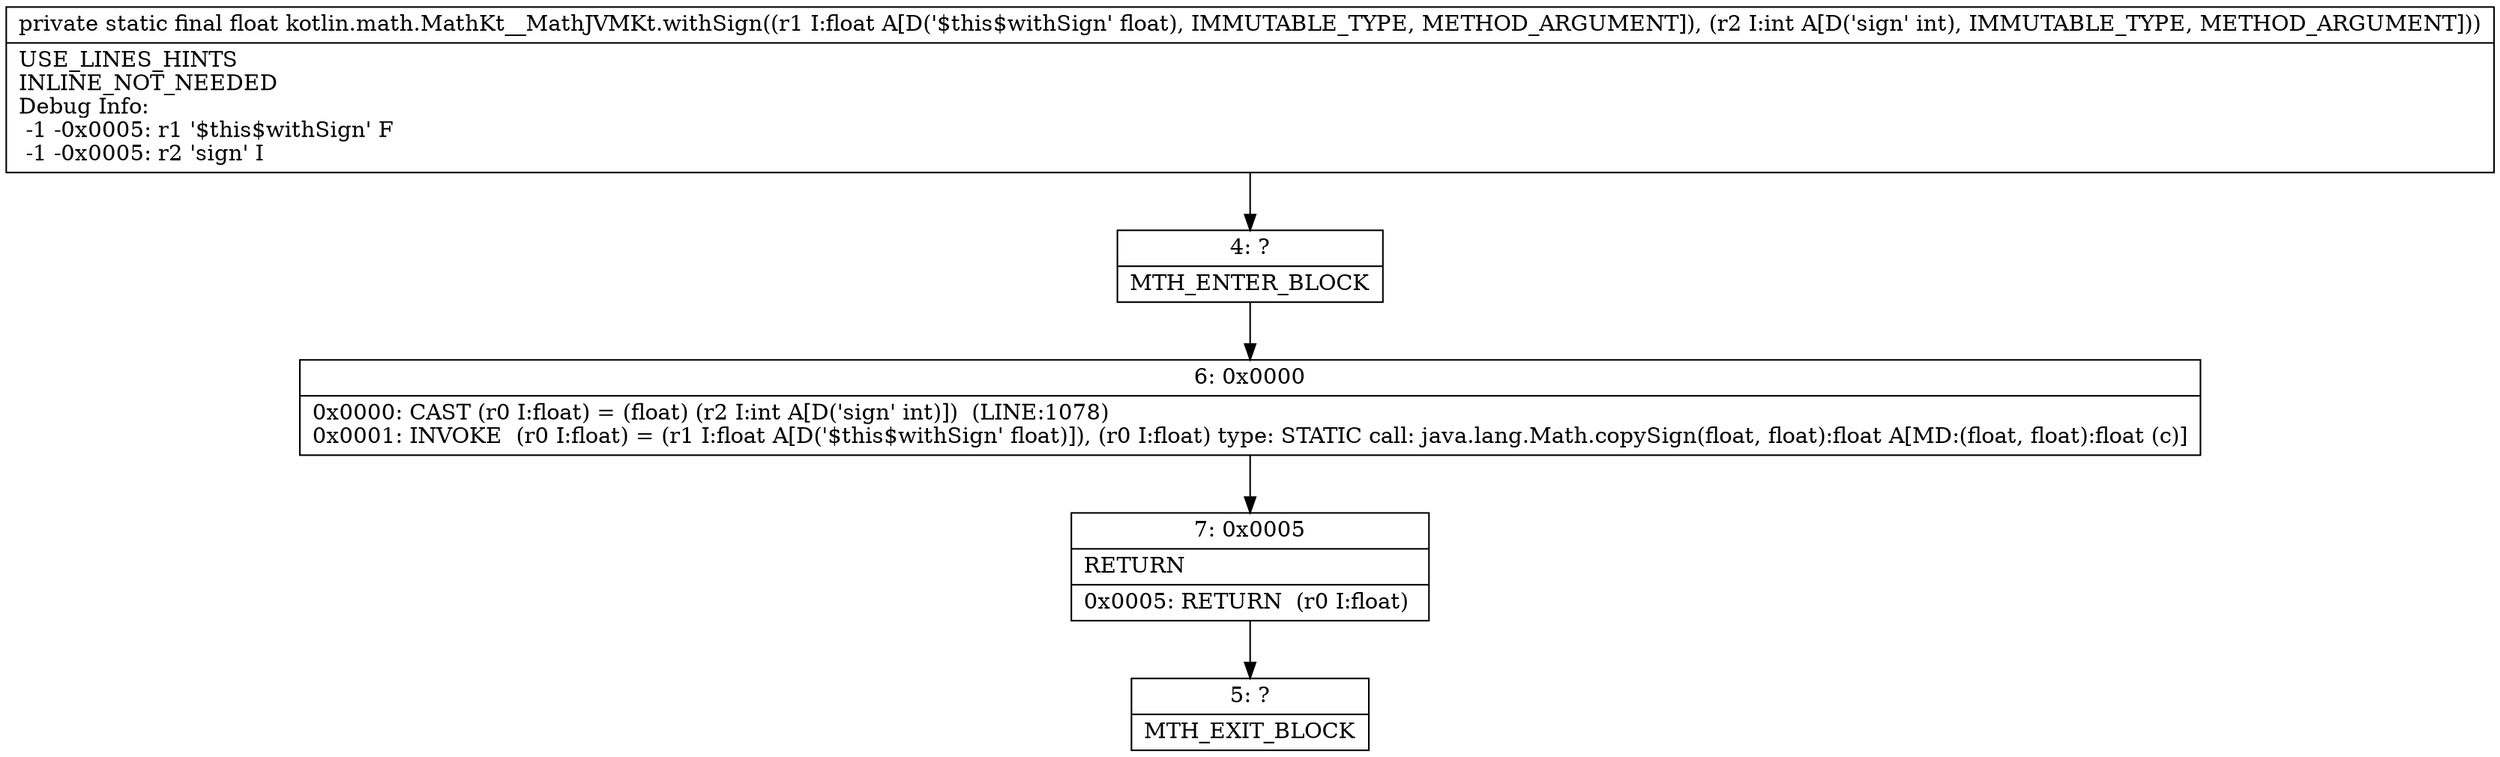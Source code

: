 digraph "CFG forkotlin.math.MathKt__MathJVMKt.withSign(FI)F" {
Node_4 [shape=record,label="{4\:\ ?|MTH_ENTER_BLOCK\l}"];
Node_6 [shape=record,label="{6\:\ 0x0000|0x0000: CAST (r0 I:float) = (float) (r2 I:int A[D('sign' int)])  (LINE:1078)\l0x0001: INVOKE  (r0 I:float) = (r1 I:float A[D('$this$withSign' float)]), (r0 I:float) type: STATIC call: java.lang.Math.copySign(float, float):float A[MD:(float, float):float (c)]\l}"];
Node_7 [shape=record,label="{7\:\ 0x0005|RETURN\l|0x0005: RETURN  (r0 I:float) \l}"];
Node_5 [shape=record,label="{5\:\ ?|MTH_EXIT_BLOCK\l}"];
MethodNode[shape=record,label="{private static final float kotlin.math.MathKt__MathJVMKt.withSign((r1 I:float A[D('$this$withSign' float), IMMUTABLE_TYPE, METHOD_ARGUMENT]), (r2 I:int A[D('sign' int), IMMUTABLE_TYPE, METHOD_ARGUMENT]))  | USE_LINES_HINTS\lINLINE_NOT_NEEDED\lDebug Info:\l  \-1 \-0x0005: r1 '$this$withSign' F\l  \-1 \-0x0005: r2 'sign' I\l}"];
MethodNode -> Node_4;Node_4 -> Node_6;
Node_6 -> Node_7;
Node_7 -> Node_5;
}

